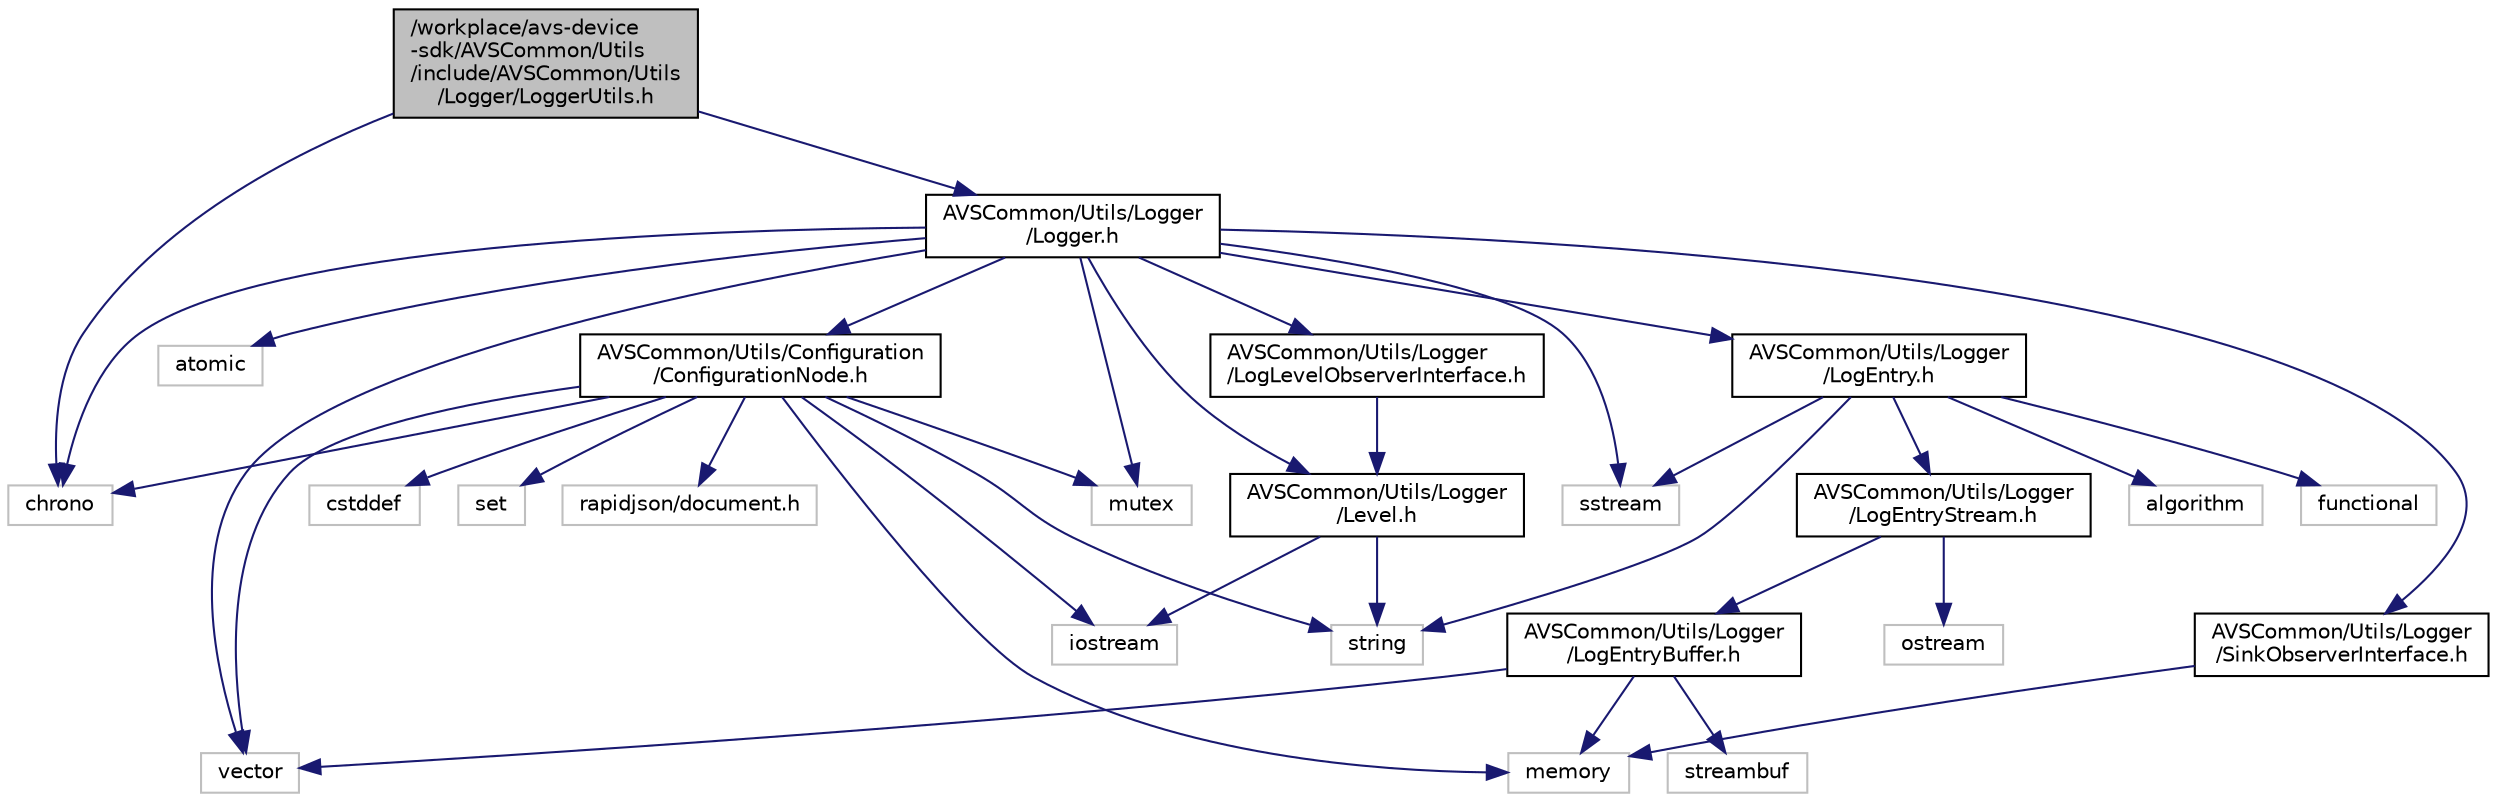 digraph "/workplace/avs-device-sdk/AVSCommon/Utils/include/AVSCommon/Utils/Logger/LoggerUtils.h"
{
 // LATEX_PDF_SIZE
  edge [fontname="Helvetica",fontsize="10",labelfontname="Helvetica",labelfontsize="10"];
  node [fontname="Helvetica",fontsize="10",shape=record];
  Node1 [label="/workplace/avs-device\l-sdk/AVSCommon/Utils\l/include/AVSCommon/Utils\l/Logger/LoggerUtils.h",height=0.2,width=0.4,color="black", fillcolor="grey75", style="filled", fontcolor="black",tooltip=" "];
  Node1 -> Node2 [color="midnightblue",fontsize="10",style="solid",fontname="Helvetica"];
  Node2 [label="chrono",height=0.2,width=0.4,color="grey75", fillcolor="white", style="filled",tooltip=" "];
  Node1 -> Node3 [color="midnightblue",fontsize="10",style="solid",fontname="Helvetica"];
  Node3 [label="AVSCommon/Utils/Logger\l/Logger.h",height=0.2,width=0.4,color="black", fillcolor="white", style="filled",URL="$_logger_8h.html",tooltip=" "];
  Node3 -> Node4 [color="midnightblue",fontsize="10",style="solid",fontname="Helvetica"];
  Node4 [label="atomic",height=0.2,width=0.4,color="grey75", fillcolor="white", style="filled",tooltip=" "];
  Node3 -> Node2 [color="midnightblue",fontsize="10",style="solid",fontname="Helvetica"];
  Node3 -> Node5 [color="midnightblue",fontsize="10",style="solid",fontname="Helvetica"];
  Node5 [label="mutex",height=0.2,width=0.4,color="grey75", fillcolor="white", style="filled",tooltip=" "];
  Node3 -> Node6 [color="midnightblue",fontsize="10",style="solid",fontname="Helvetica"];
  Node6 [label="sstream",height=0.2,width=0.4,color="grey75", fillcolor="white", style="filled",tooltip=" "];
  Node3 -> Node7 [color="midnightblue",fontsize="10",style="solid",fontname="Helvetica"];
  Node7 [label="vector",height=0.2,width=0.4,color="grey75", fillcolor="white", style="filled",tooltip=" "];
  Node3 -> Node8 [color="midnightblue",fontsize="10",style="solid",fontname="Helvetica"];
  Node8 [label="AVSCommon/Utils/Configuration\l/ConfigurationNode.h",height=0.2,width=0.4,color="black", fillcolor="white", style="filled",URL="$_configuration_node_8h.html",tooltip=" "];
  Node8 -> Node2 [color="midnightblue",fontsize="10",style="solid",fontname="Helvetica"];
  Node8 -> Node9 [color="midnightblue",fontsize="10",style="solid",fontname="Helvetica"];
  Node9 [label="cstddef",height=0.2,width=0.4,color="grey75", fillcolor="white", style="filled",tooltip=" "];
  Node8 -> Node10 [color="midnightblue",fontsize="10",style="solid",fontname="Helvetica"];
  Node10 [label="iostream",height=0.2,width=0.4,color="grey75", fillcolor="white", style="filled",tooltip=" "];
  Node8 -> Node11 [color="midnightblue",fontsize="10",style="solid",fontname="Helvetica"];
  Node11 [label="memory",height=0.2,width=0.4,color="grey75", fillcolor="white", style="filled",tooltip=" "];
  Node8 -> Node5 [color="midnightblue",fontsize="10",style="solid",fontname="Helvetica"];
  Node8 -> Node12 [color="midnightblue",fontsize="10",style="solid",fontname="Helvetica"];
  Node12 [label="set",height=0.2,width=0.4,color="grey75", fillcolor="white", style="filled",tooltip=" "];
  Node8 -> Node13 [color="midnightblue",fontsize="10",style="solid",fontname="Helvetica"];
  Node13 [label="string",height=0.2,width=0.4,color="grey75", fillcolor="white", style="filled",tooltip=" "];
  Node8 -> Node7 [color="midnightblue",fontsize="10",style="solid",fontname="Helvetica"];
  Node8 -> Node14 [color="midnightblue",fontsize="10",style="solid",fontname="Helvetica"];
  Node14 [label="rapidjson/document.h",height=0.2,width=0.4,color="grey75", fillcolor="white", style="filled",tooltip=" "];
  Node3 -> Node15 [color="midnightblue",fontsize="10",style="solid",fontname="Helvetica"];
  Node15 [label="AVSCommon/Utils/Logger\l/Level.h",height=0.2,width=0.4,color="black", fillcolor="white", style="filled",URL="$_level_8h.html",tooltip=" "];
  Node15 -> Node10 [color="midnightblue",fontsize="10",style="solid",fontname="Helvetica"];
  Node15 -> Node13 [color="midnightblue",fontsize="10",style="solid",fontname="Helvetica"];
  Node3 -> Node16 [color="midnightblue",fontsize="10",style="solid",fontname="Helvetica"];
  Node16 [label="AVSCommon/Utils/Logger\l/LogEntry.h",height=0.2,width=0.4,color="black", fillcolor="white", style="filled",URL="$_log_entry_8h.html",tooltip=" "];
  Node16 -> Node17 [color="midnightblue",fontsize="10",style="solid",fontname="Helvetica"];
  Node17 [label="algorithm",height=0.2,width=0.4,color="grey75", fillcolor="white", style="filled",tooltip=" "];
  Node16 -> Node18 [color="midnightblue",fontsize="10",style="solid",fontname="Helvetica"];
  Node18 [label="functional",height=0.2,width=0.4,color="grey75", fillcolor="white", style="filled",tooltip=" "];
  Node16 -> Node6 [color="midnightblue",fontsize="10",style="solid",fontname="Helvetica"];
  Node16 -> Node13 [color="midnightblue",fontsize="10",style="solid",fontname="Helvetica"];
  Node16 -> Node19 [color="midnightblue",fontsize="10",style="solid",fontname="Helvetica"];
  Node19 [label="AVSCommon/Utils/Logger\l/LogEntryStream.h",height=0.2,width=0.4,color="black", fillcolor="white", style="filled",URL="$_log_entry_stream_8h.html",tooltip=" "];
  Node19 -> Node20 [color="midnightblue",fontsize="10",style="solid",fontname="Helvetica"];
  Node20 [label="ostream",height=0.2,width=0.4,color="grey75", fillcolor="white", style="filled",tooltip=" "];
  Node19 -> Node21 [color="midnightblue",fontsize="10",style="solid",fontname="Helvetica"];
  Node21 [label="AVSCommon/Utils/Logger\l/LogEntryBuffer.h",height=0.2,width=0.4,color="black", fillcolor="white", style="filled",URL="$_log_entry_buffer_8h.html",tooltip=" "];
  Node21 -> Node11 [color="midnightblue",fontsize="10",style="solid",fontname="Helvetica"];
  Node21 -> Node22 [color="midnightblue",fontsize="10",style="solid",fontname="Helvetica"];
  Node22 [label="streambuf",height=0.2,width=0.4,color="grey75", fillcolor="white", style="filled",tooltip=" "];
  Node21 -> Node7 [color="midnightblue",fontsize="10",style="solid",fontname="Helvetica"];
  Node3 -> Node23 [color="midnightblue",fontsize="10",style="solid",fontname="Helvetica"];
  Node23 [label="AVSCommon/Utils/Logger\l/LogLevelObserverInterface.h",height=0.2,width=0.4,color="black", fillcolor="white", style="filled",URL="$_log_level_observer_interface_8h.html",tooltip=" "];
  Node23 -> Node15 [color="midnightblue",fontsize="10",style="solid",fontname="Helvetica"];
  Node3 -> Node24 [color="midnightblue",fontsize="10",style="solid",fontname="Helvetica"];
  Node24 [label="AVSCommon/Utils/Logger\l/SinkObserverInterface.h",height=0.2,width=0.4,color="black", fillcolor="white", style="filled",URL="$_sink_observer_interface_8h.html",tooltip=" "];
  Node24 -> Node11 [color="midnightblue",fontsize="10",style="solid",fontname="Helvetica"];
}
